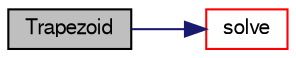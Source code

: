 digraph "Trapezoid"
{
  bgcolor="transparent";
  edge [fontname="FreeSans",fontsize="10",labelfontname="FreeSans",labelfontsize="10"];
  node [fontname="FreeSans",fontsize="10",shape=record];
  rankdir="LR";
  Node0 [label="Trapezoid",height=0.2,width=0.4,color="black", fillcolor="grey75", style="filled", fontcolor="black"];
  Node0 -> Node1 [color="midnightblue",fontsize="10",style="solid",fontname="FreeSans"];
  Node1 [label="solve",height=0.2,width=0.4,color="red",URL="$a25602.html#ab251311d21daf700b24723afe0ef21e0",tooltip="Solve a single step dx and return the error. "];
}
